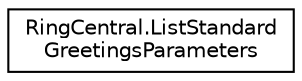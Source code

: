 digraph "Graphical Class Hierarchy"
{
 // LATEX_PDF_SIZE
  edge [fontname="Helvetica",fontsize="10",labelfontname="Helvetica",labelfontsize="10"];
  node [fontname="Helvetica",fontsize="10",shape=record];
  rankdir="LR";
  Node0 [label="RingCentral.ListStandard\lGreetingsParameters",height=0.2,width=0.4,color="black", fillcolor="white", style="filled",URL="$classRingCentral_1_1ListStandardGreetingsParameters.html",tooltip="Query parameters for operation listStandardGreetings"];
}
